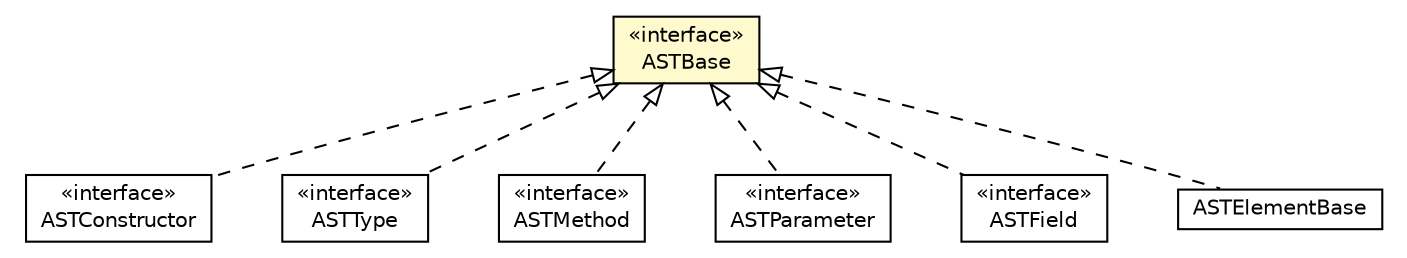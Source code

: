 #!/usr/local/bin/dot
#
# Class diagram 
# Generated by UMLGraph version 5.1 (http://www.umlgraph.org/)
#

digraph G {
	edge [fontname="Helvetica",fontsize=10,labelfontname="Helvetica",labelfontsize=10];
	node [fontname="Helvetica",fontsize=10,shape=plaintext];
	nodesep=0.25;
	ranksep=0.5;
	// org.androidtransfuse.adapter.ASTConstructor
	c63550 [label=<<table title="org.androidtransfuse.adapter.ASTConstructor" border="0" cellborder="1" cellspacing="0" cellpadding="2" port="p" href="./ASTConstructor.html">
		<tr><td><table border="0" cellspacing="0" cellpadding="1">
<tr><td align="center" balign="center"> &#171;interface&#187; </td></tr>
<tr><td align="center" balign="center"> ASTConstructor </td></tr>
		</table></td></tr>
		</table>>, fontname="Helvetica", fontcolor="black", fontsize=10.0];
	// org.androidtransfuse.adapter.ASTBase
	c63551 [label=<<table title="org.androidtransfuse.adapter.ASTBase" border="0" cellborder="1" cellspacing="0" cellpadding="2" port="p" bgcolor="lemonChiffon" href="./ASTBase.html">
		<tr><td><table border="0" cellspacing="0" cellpadding="1">
<tr><td align="center" balign="center"> &#171;interface&#187; </td></tr>
<tr><td align="center" balign="center"> ASTBase </td></tr>
		</table></td></tr>
		</table>>, fontname="Helvetica", fontcolor="black", fontsize=10.0];
	// org.androidtransfuse.adapter.ASTType
	c63553 [label=<<table title="org.androidtransfuse.adapter.ASTType" border="0" cellborder="1" cellspacing="0" cellpadding="2" port="p" href="./ASTType.html">
		<tr><td><table border="0" cellspacing="0" cellpadding="1">
<tr><td align="center" balign="center"> &#171;interface&#187; </td></tr>
<tr><td align="center" balign="center"> ASTType </td></tr>
		</table></td></tr>
		</table>>, fontname="Helvetica", fontcolor="black", fontsize=10.0];
	// org.androidtransfuse.adapter.ASTMethod
	c63554 [label=<<table title="org.androidtransfuse.adapter.ASTMethod" border="0" cellborder="1" cellspacing="0" cellpadding="2" port="p" href="./ASTMethod.html">
		<tr><td><table border="0" cellspacing="0" cellpadding="1">
<tr><td align="center" balign="center"> &#171;interface&#187; </td></tr>
<tr><td align="center" balign="center"> ASTMethod </td></tr>
		</table></td></tr>
		</table>>, fontname="Helvetica", fontcolor="black", fontsize=10.0];
	// org.androidtransfuse.adapter.ASTParameter
	c63556 [label=<<table title="org.androidtransfuse.adapter.ASTParameter" border="0" cellborder="1" cellspacing="0" cellpadding="2" port="p" href="./ASTParameter.html">
		<tr><td><table border="0" cellspacing="0" cellpadding="1">
<tr><td align="center" balign="center"> &#171;interface&#187; </td></tr>
<tr><td align="center" balign="center"> ASTParameter </td></tr>
		</table></td></tr>
		</table>>, fontname="Helvetica", fontcolor="black", fontsize=10.0];
	// org.androidtransfuse.adapter.ASTField
	c63561 [label=<<table title="org.androidtransfuse.adapter.ASTField" border="0" cellborder="1" cellspacing="0" cellpadding="2" port="p" href="./ASTField.html">
		<tr><td><table border="0" cellspacing="0" cellpadding="1">
<tr><td align="center" balign="center"> &#171;interface&#187; </td></tr>
<tr><td align="center" balign="center"> ASTField </td></tr>
		</table></td></tr>
		</table>>, fontname="Helvetica", fontcolor="black", fontsize=10.0];
	// org.androidtransfuse.adapter.element.ASTElementBase
	c63571 [label=<<table title="org.androidtransfuse.adapter.element.ASTElementBase" border="0" cellborder="1" cellspacing="0" cellpadding="2" port="p" href="./element/ASTElementBase.html">
		<tr><td><table border="0" cellspacing="0" cellpadding="1">
<tr><td align="center" balign="center"> ASTElementBase </td></tr>
		</table></td></tr>
		</table>>, fontname="Helvetica", fontcolor="black", fontsize=10.0];
	//org.androidtransfuse.adapter.ASTConstructor implements org.androidtransfuse.adapter.ASTBase
	c63551:p -> c63550:p [dir=back,arrowtail=empty,style=dashed];
	//org.androidtransfuse.adapter.ASTType implements org.androidtransfuse.adapter.ASTBase
	c63551:p -> c63553:p [dir=back,arrowtail=empty,style=dashed];
	//org.androidtransfuse.adapter.ASTMethod implements org.androidtransfuse.adapter.ASTBase
	c63551:p -> c63554:p [dir=back,arrowtail=empty,style=dashed];
	//org.androidtransfuse.adapter.ASTParameter implements org.androidtransfuse.adapter.ASTBase
	c63551:p -> c63556:p [dir=back,arrowtail=empty,style=dashed];
	//org.androidtransfuse.adapter.ASTField implements org.androidtransfuse.adapter.ASTBase
	c63551:p -> c63561:p [dir=back,arrowtail=empty,style=dashed];
	//org.androidtransfuse.adapter.element.ASTElementBase implements org.androidtransfuse.adapter.ASTBase
	c63551:p -> c63571:p [dir=back,arrowtail=empty,style=dashed];
}

